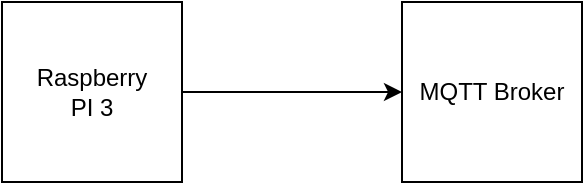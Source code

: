 <mxfile>
    <diagram id="wYKGPwAPiIMFY86JM82h" name="Page-1">
        <mxGraphModel dx="1130" dy="665" grid="1" gridSize="10" guides="1" tooltips="1" connect="1" arrows="1" fold="1" page="1" pageScale="1" pageWidth="850" pageHeight="1100" math="0" shadow="0">
            <root>
                <mxCell id="0"/>
                <mxCell id="1" parent="0"/>
                <mxCell id="2" value="MQTT Broker" style="whiteSpace=wrap;html=1;aspect=fixed;" vertex="1" parent="1">
                    <mxGeometry x="390" y="210" width="90" height="90" as="geometry"/>
                </mxCell>
                <mxCell id="5" value="" style="edgeStyle=none;html=1;" edge="1" parent="1" source="3" target="2">
                    <mxGeometry relative="1" as="geometry"/>
                </mxCell>
                <mxCell id="3" value="Raspberry&lt;br&gt;PI 3" style="whiteSpace=wrap;html=1;aspect=fixed;" vertex="1" parent="1">
                    <mxGeometry x="190" y="210" width="90" height="90" as="geometry"/>
                </mxCell>
            </root>
        </mxGraphModel>
    </diagram>
</mxfile>
